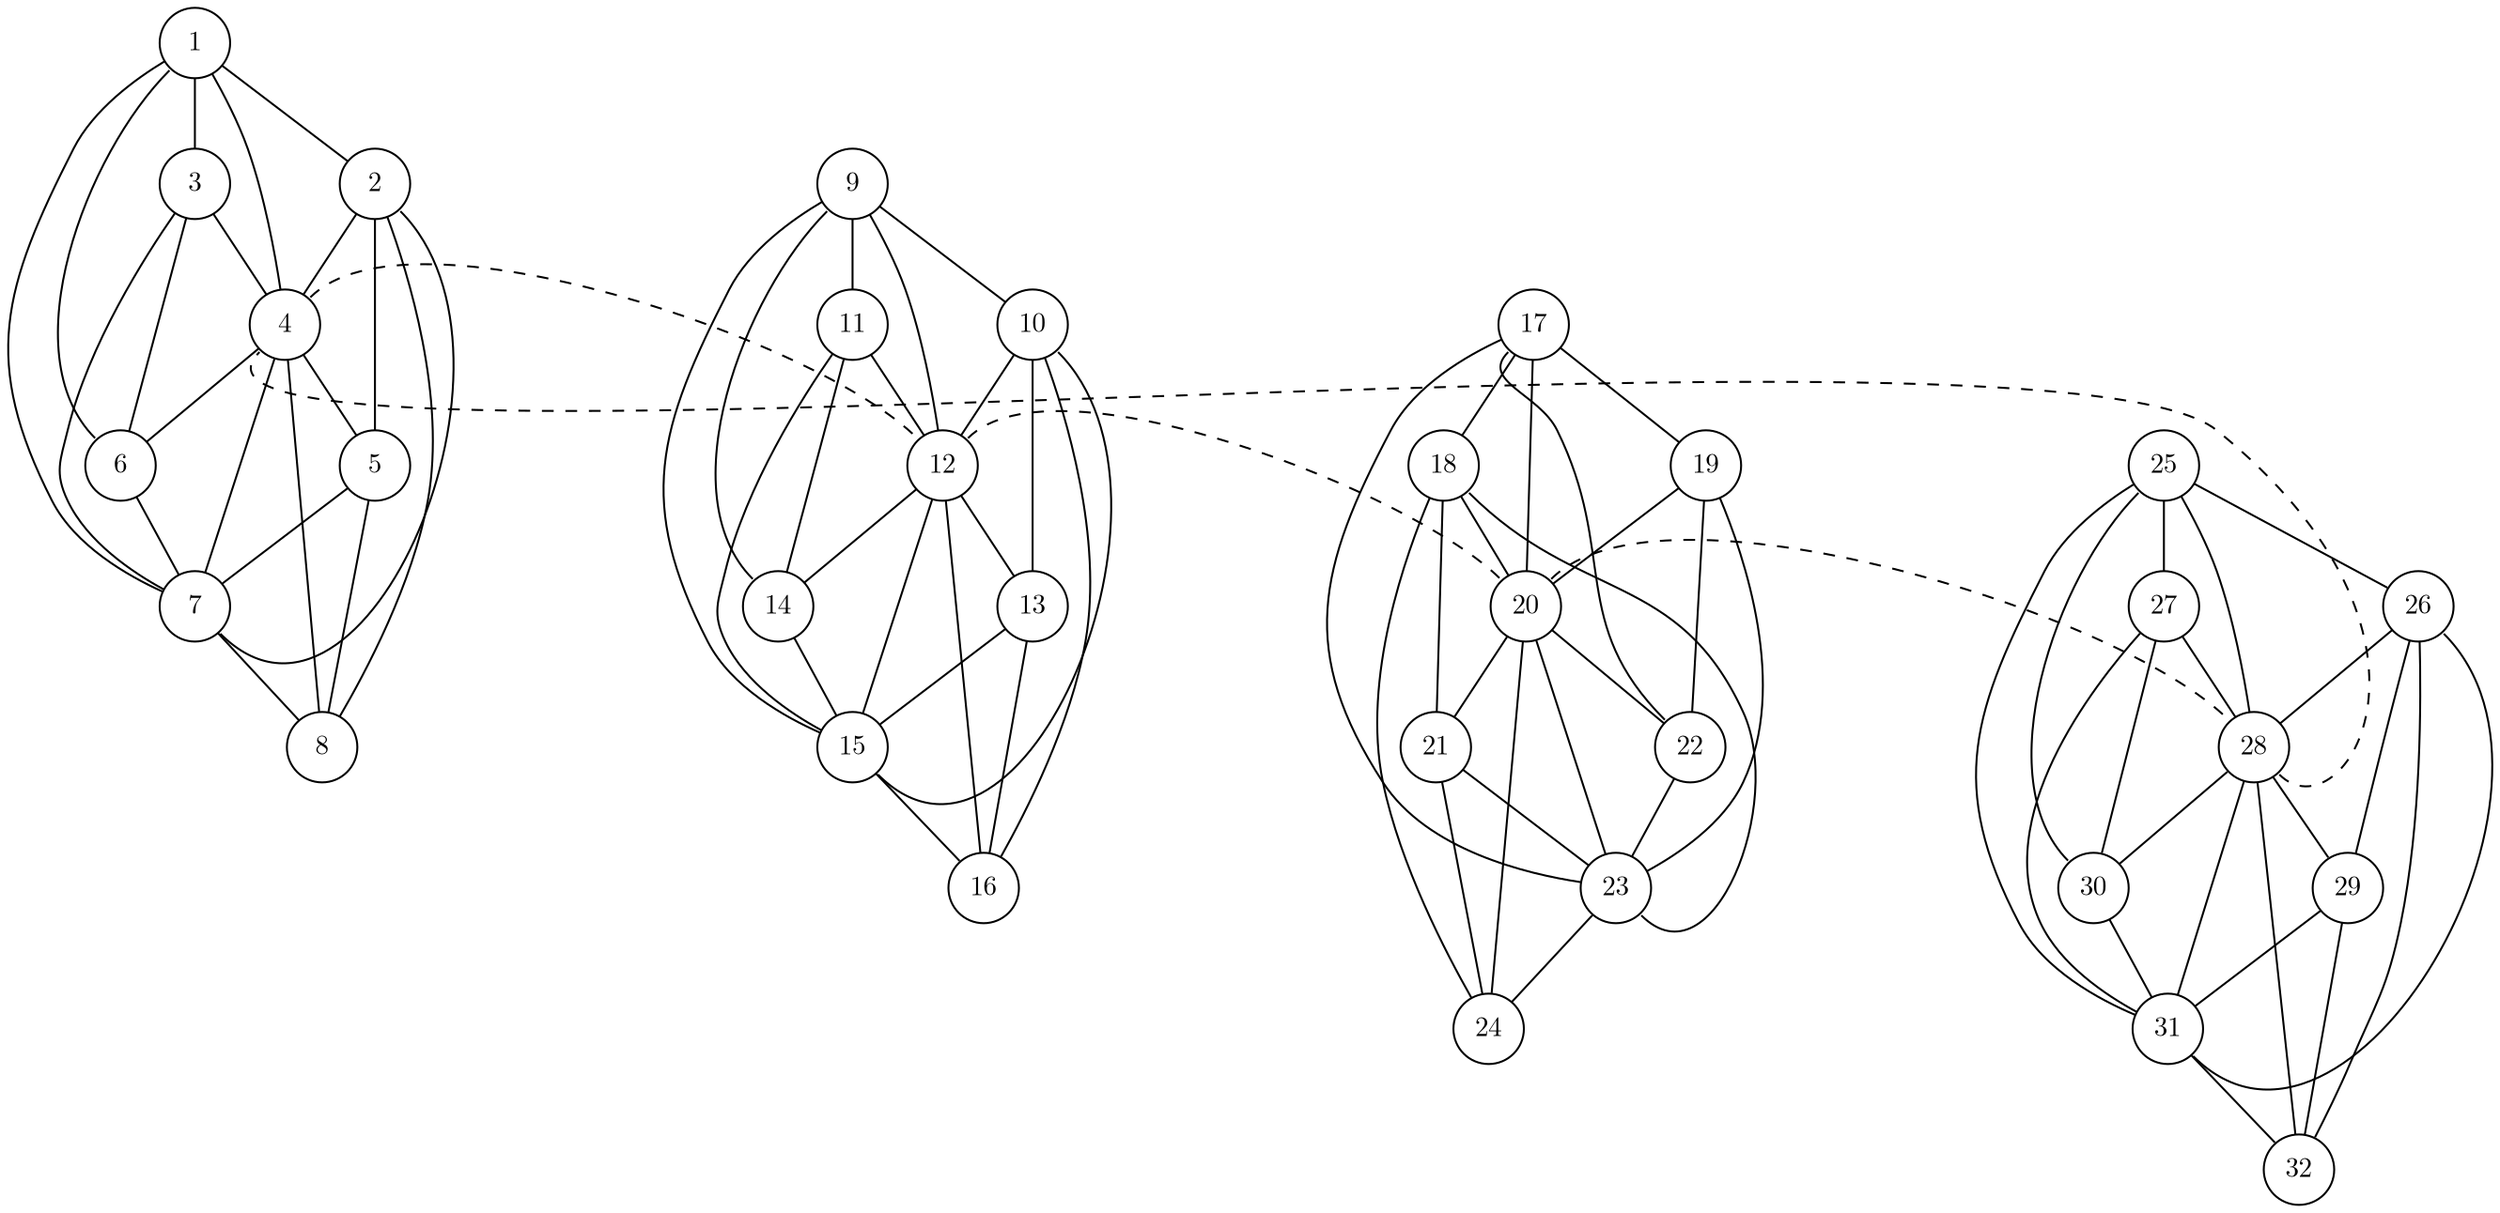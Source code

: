 /*
 * Build using:
 * neato -Tpdf -O cluster_08.dot
 *
 */
graph {
	graph [
		overlap=true,
		splines=true,
		margin = "0,0",
		fontname = "STIX Two Math",
		esep = "0.5"
	];

	node [
		shape=circle,
		fixedsize=true, // don't allow nodes to change sizes dynamically
		width=0.5, // relative to the underlying coordinate grid?
		color="black", // node border color (X11 or HTML colors)
		fillcolor="white", // node fill color (X11 or HTML colors)
		fontname = "STIX Two Math",
	];

	edge [
	];

	c1n1 [pos="01.00, 02.00!", label="1"];
	c1n2 [pos="02.00, 02.00!", label="2"];
	c1n3 [pos="00.50, 01.00!", label="3"];
	c1n4 [pos="01.50, 01.00!", label="4"];
	c1n5 [pos="02.50, 01.00!", label="5"];
	c1n6 [pos="00.00, 00.00!", label="6"];
	c1n7 [pos="01.00, 00.00!", label="7"];
	c1n8 [pos="02.00, 00.00!", label="8"];
	subgraph 1 {
		c1n1:sw -- c1n6:nw;
		c1n1 -- {c1n3 c1n7 c1n4 c1n2};
		c1n2 -- {c1n4 c1n8 c1n5};
		c1n2:se -- c1n7:se;
		c1n3 -- {c1n4 c1n7 c1n6};
		c1n4 -- {c1n5 c1n8 c1n7 c1n6};
		c1n5 -- {c1n7 c1n8};
		c1n6 -- {c1n7};
		c1n7 -- {c1n8 };
		c1n8 -- {};
	}

	c2n1 [pos="04.00, 02.00!", label="9"];
	c2n2 [pos="05.00, 02.00!", label="10"];
	c2n3 [pos="03.50, 01.00!", label="11"];
	c2n4 [pos="04.50, 01.00!", label="12"];
	c2n5 [pos="05.50, 01.00!", label="13"];
	c2n6 [pos="03.00, 00.00!", label="14"];
	c2n7 [pos="04.00, 00.00!", label="15"];
	c2n8 [pos="05.00, 00.00!", label="16"];
	subgraph 2 {
		c2n1:sw -- c2n6:nw;
		c2n1 -- {c2n3 c2n7 c2n4 c2n2};
		c2n2 -- {c2n4 c2n8 c2n5};
		c2n2:se -- c2n7:se;
		c2n3 -- {c2n4 c2n7 c2n6};
		c2n4 -- {c2n5 c2n8 c2n7 c2n6};
		c2n5 -- {c2n7 c2n8};
		c2n6 -- {c2n7};
		c2n7 -- {c2n8 };
		c2n8 -- {};
	}

	c3n1 [pos="07.00, 02.00!", label="17"];
	c3n2 [pos="08.00, 02.00!", label="18"];
	c3n3 [pos="06.50, 01.00!", label="19"];
	c3n4 [pos="07.50, 01.00!", label="20"];
	c3n5 [pos="08.50, 01.00!", label="21"];
	c3n6 [pos="06.00, 00.00!", label="22"];
	c3n7 [pos="07.00, 00.00!", label="23"];
	c3n8 [pos="08.00, 00.00!", label="24"];
	subgraph 3 {
		c3n1:sw -- c3n6:nw;
		c3n1 -- {c3n3 c3n7 c3n4 c3n2};
		c3n2 -- {c3n4 c3n8 c3n5};
		c3n2:se -- c3n7:se;
		c3n3 -- {c3n4 c3n7 c3n6};
		c3n4 -- {c3n5 c3n8 c3n7 c3n6};
		c3n5 -- {c3n7 c3n8};
		c3n6 -- {c3n7};
		c3n7 -- {c3n8 };
		c3n8 -- {};
	}

	c4n1 [pos="10.00, 02.00!", label="25"];
	c4n2 [pos="11.00, 02.00!", label="26"];
	c4n3 [pos="09.50, 01.00!", label="27"];
	c4n4 [pos="10.50, 01.00!", label="28"];
	c4n5 [pos="11.50, 01.00!", label="29"];
	c4n6 [pos="09.00, 00.00!", label="30"];
	c4n7 [pos="10.00, 00.00!", label="31"];
	c4n8 [pos="11.00, 00.00!", label="32"];
	subgraph 4 {
		c4n1:sw -- c4n6:nw;
		c4n1 -- {c4n3 c4n7 c4n4 c4n2};
		c4n2 -- {c4n4 c4n8 c4n5};
		c4n2:se -- c4n7:se;
		c4n3 -- {c4n4 c4n7 c4n6};
		c4n4 -- {c4n5 c4n8 c4n7 c4n6};
		c4n5 -- {c4n7 c4n8};
		c4n6 -- {c4n7};
		c4n7 -- {c4n8 };
		c4n8 -- {};
	}

	c1n4:ne -- c2n4:nw [style = dashed];
	c2n4:ne -- c3n4:nw [style = dashed];
	c3n4:ne -- c4n4:nw [style = dashed];
	c4n4:se -- c1n4:sw [style = dashed];
}

